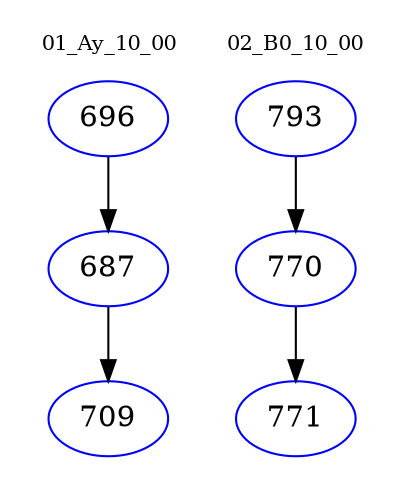 digraph{
subgraph cluster_0 {
color = white
label = "01_Ay_10_00";
fontsize=10;
T0_696 [label="696", color="blue"]
T0_696 -> T0_687 [color="black"]
T0_687 [label="687", color="blue"]
T0_687 -> T0_709 [color="black"]
T0_709 [label="709", color="blue"]
}
subgraph cluster_1 {
color = white
label = "02_B0_10_00";
fontsize=10;
T1_793 [label="793", color="blue"]
T1_793 -> T1_770 [color="black"]
T1_770 [label="770", color="blue"]
T1_770 -> T1_771 [color="black"]
T1_771 [label="771", color="blue"]
}
}
